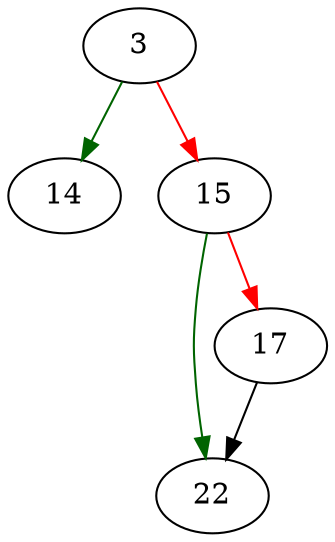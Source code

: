 strict digraph "remember_copied" {
	// Node definitions.
	3 [entry=true];
	14;
	15;
	22;
	17;

	// Edge definitions.
	3 -> 14 [
		color=darkgreen
		cond=true
	];
	3 -> 15 [
		color=red
		cond=false
	];
	15 -> 22 [
		color=darkgreen
		cond=true
	];
	15 -> 17 [
		color=red
		cond=false
	];
	17 -> 22;
}